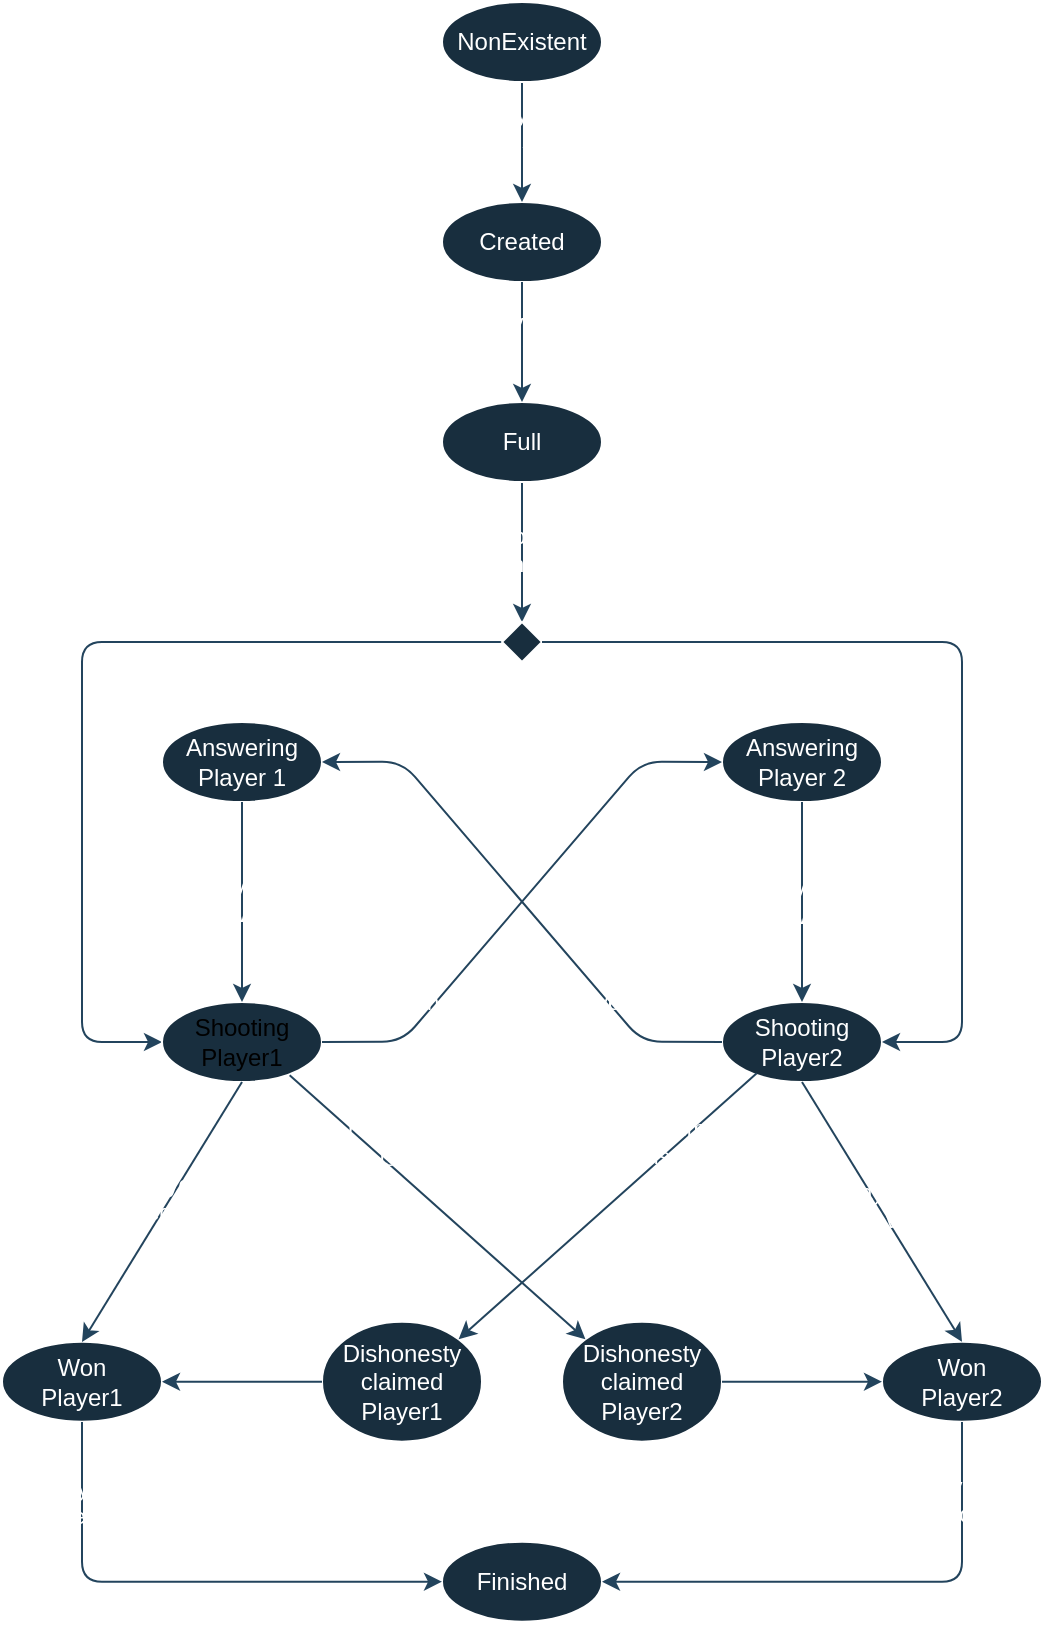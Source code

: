 <mxfile version="26.2.15">
  <diagram id="bRoZ7jveFpCwDbsLdUjf" name="Page-1">
    <mxGraphModel dx="784" dy="1771" grid="1" gridSize="10" guides="1" tooltips="1" connect="1" arrows="1" fold="1" page="1" pageScale="1" pageWidth="850" pageHeight="1100" background="light-dark(#FFFFFF,#FFFFFF)" math="0" shadow="0" adaptiveColors="auto">
      <root>
        <mxCell id="0" />
        <mxCell id="1" parent="0" />
        <mxCell id="3" value="Created" style="ellipse;whiteSpace=wrap;html=1;labelBackgroundColor=none;fillColor=#182E3E;strokeColor=#FFFFFF;fontColor=#FFFFFF;" parent="1" vertex="1">
          <mxGeometry x="580" y="-160.0" width="80" height="40" as="geometry" />
        </mxCell>
        <mxCell id="9" style="edgeStyle=none;html=1;entryX=0;entryY=0.5;entryDx=0;entryDy=0;exitX=0;exitY=0.5;exitDx=0;exitDy=0;labelBackgroundColor=none;fontColor=default;strokeColor=#23445D;" parent="1" source="61" target="8" edge="1">
          <mxGeometry relative="1" as="geometry">
            <Array as="points">
              <mxPoint x="400" y="60" />
              <mxPoint x="400" y="260" />
            </Array>
          </mxGeometry>
        </mxCell>
        <mxCell id="62" style="edgeStyle=none;html=1;exitX=0.5;exitY=1;exitDx=0;exitDy=0;entryX=0.5;entryY=0;entryDx=0;entryDy=0;labelBackgroundColor=none;fontColor=default;strokeColor=#23445D;" parent="1" source="5" target="61" edge="1">
          <mxGeometry relative="1" as="geometry" />
        </mxCell>
        <mxCell id="63" value="Both players&lt;div&gt;submit their board&lt;/div&gt;" style="edgeLabel;html=1;align=center;verticalAlign=middle;resizable=0;points=[];labelBackgroundColor=none;fontColor=#FFFFFF;" parent="62" vertex="1" connectable="0">
          <mxGeometry x="-0.039" relative="1" as="geometry">
            <mxPoint as="offset" />
          </mxGeometry>
        </mxCell>
        <mxCell id="5" value="Full" style="ellipse;whiteSpace=wrap;html=1;labelBackgroundColor=none;fillColor=#182E3E;strokeColor=#FFFFFF;fontColor=#FFFFFF;" parent="1" vertex="1">
          <mxGeometry x="580" y="-60.0" width="80" height="40" as="geometry" />
        </mxCell>
        <mxCell id="6" style="edgeStyle=none;html=1;labelBackgroundColor=none;fontColor=default;strokeColor=#23445D;" parent="1" source="3" target="5" edge="1">
          <mxGeometry relative="1" as="geometry" />
        </mxCell>
        <mxCell id="7" value="Player 2&lt;div&gt;joins room&lt;/div&gt;" style="edgeLabel;html=1;align=center;verticalAlign=middle;resizable=0;points=[];labelBackgroundColor=none;fontColor=#FFFFFF;" parent="6" vertex="1" connectable="0">
          <mxGeometry x="-0.124" y="-1" relative="1" as="geometry">
            <mxPoint as="offset" />
          </mxGeometry>
        </mxCell>
        <mxCell id="8" value="&lt;font style=&quot;color: light-dark(rgb(0, 0, 0), rgb(0, 0, 0));&quot;&gt;Shooting&lt;/font&gt;&lt;div&gt;&lt;font style=&quot;color: light-dark(rgb(0, 0, 0), rgb(0, 0, 0));&quot;&gt;Player1&lt;/font&gt;&lt;/div&gt;" style="ellipse;whiteSpace=wrap;html=1;labelBackgroundColor=none;fillColor=#182E3E;strokeColor=#FFFFFF;fontColor=#FFFFFF;" parent="1" vertex="1">
          <mxGeometry x="440" y="240.0" width="80" height="40" as="geometry" />
        </mxCell>
        <mxCell id="11" value="Answering&lt;div&gt;Player 1&lt;/div&gt;" style="ellipse;whiteSpace=wrap;html=1;labelBackgroundColor=none;fillColor=#182E3E;strokeColor=#FFFFFF;fontColor=#FFFFFF;" parent="1" vertex="1">
          <mxGeometry x="440" y="100.0" width="80" height="40" as="geometry" />
        </mxCell>
        <mxCell id="12" value="Answering&lt;div&gt;Player 2&lt;/div&gt;" style="ellipse;whiteSpace=wrap;html=1;labelBackgroundColor=none;fillColor=#182E3E;strokeColor=#FFFFFF;fontColor=#FFFFFF;" parent="1" vertex="1">
          <mxGeometry x="720" y="100.0" width="80" height="40" as="geometry" />
        </mxCell>
        <mxCell id="13" value="Shooting&lt;div&gt;Player2&lt;/div&gt;" style="ellipse;whiteSpace=wrap;html=1;labelBackgroundColor=none;fillColor=#182E3E;strokeColor=#FFFFFF;fontColor=#FFFFFF;" parent="1" vertex="1">
          <mxGeometry x="720" y="240.0" width="80" height="40" as="geometry" />
        </mxCell>
        <mxCell id="24" value="Dishonesty&lt;div&gt;claimed&lt;div&gt;Player2&lt;/div&gt;&lt;/div&gt;" style="ellipse;whiteSpace=wrap;html=1;labelBackgroundColor=none;fillColor=#182E3E;strokeColor=#FFFFFF;fontColor=#FFFFFF;" parent="1" vertex="1">
          <mxGeometry x="640" y="399.84" width="80" height="60" as="geometry" />
        </mxCell>
        <mxCell id="25" value="Dishonesty&lt;div&gt;claimed&lt;div&gt;Player1&lt;/div&gt;&lt;/div&gt;" style="ellipse;whiteSpace=wrap;html=1;labelBackgroundColor=none;fillColor=#182E3E;strokeColor=#FFFFFF;fontColor=#FFFFFF;" parent="1" vertex="1">
          <mxGeometry x="520" y="399.84" width="80" height="60" as="geometry" />
        </mxCell>
        <mxCell id="26" value="" style="endArrow=classic;html=1;exitX=0.798;exitY=0.916;exitDx=0;exitDy=0;entryX=0;entryY=0;entryDx=0;entryDy=0;exitPerimeter=0;labelBackgroundColor=none;fontColor=default;strokeColor=#23445D;" parent="1" source="8" target="24" edge="1">
          <mxGeometry width="50" height="50" relative="1" as="geometry">
            <mxPoint x="570" y="302.84" as="sourcePoint" />
            <mxPoint x="620" y="352.84" as="targetPoint" />
          </mxGeometry>
        </mxCell>
        <mxCell id="27" value="Player 1 claims that&lt;div&gt;Player 2 is cheating&lt;/div&gt;" style="edgeLabel;html=1;align=center;verticalAlign=middle;resizable=0;points=[];labelBackgroundColor=none;fontColor=#FFFFFF;" parent="26" vertex="1" connectable="0">
          <mxGeometry x="-0.639" y="2" relative="1" as="geometry">
            <mxPoint x="21" y="12" as="offset" />
          </mxGeometry>
        </mxCell>
        <mxCell id="28" value="" style="endArrow=classic;html=1;entryX=1;entryY=0;entryDx=0;entryDy=0;exitX=0.217;exitY=0.892;exitDx=0;exitDy=0;exitPerimeter=0;labelBackgroundColor=none;fontColor=default;strokeColor=#23445D;" parent="1" source="13" target="25" edge="1">
          <mxGeometry width="50" height="50" relative="1" as="geometry">
            <mxPoint x="732" y="270" as="sourcePoint" />
            <mxPoint x="744" y="342.84" as="targetPoint" />
          </mxGeometry>
        </mxCell>
        <mxCell id="29" value="Player 2 claims that&lt;div&gt;Player 1 is cheating&lt;/div&gt;" style="edgeLabel;html=1;align=center;verticalAlign=middle;resizable=0;points=[];labelBackgroundColor=none;fontColor=#FFFFFF;" parent="28" vertex="1" connectable="0">
          <mxGeometry x="-0.639" y="2" relative="1" as="geometry">
            <mxPoint x="-22" y="9" as="offset" />
          </mxGeometry>
        </mxCell>
        <mxCell id="30" value="" style="endArrow=classic;html=1;exitX=0.5;exitY=1;exitDx=0;exitDy=0;labelBackgroundColor=none;fontColor=default;strokeColor=#23445D;" parent="1" source="11" edge="1">
          <mxGeometry width="50" height="50" relative="1" as="geometry">
            <mxPoint x="570" y="242.84" as="sourcePoint" />
            <mxPoint x="480" y="240" as="targetPoint" />
          </mxGeometry>
        </mxCell>
        <mxCell id="31" value="Player 1&lt;div&gt;answers&lt;/div&gt;" style="edgeLabel;html=1;align=center;verticalAlign=middle;resizable=0;points=[];labelBackgroundColor=none;fontColor=#FFFFFF;" parent="30" vertex="1" connectable="0">
          <mxGeometry x="-0.021" relative="1" as="geometry">
            <mxPoint as="offset" />
          </mxGeometry>
        </mxCell>
        <mxCell id="32" value="" style="endArrow=classic;html=1;labelBackgroundColor=none;fontColor=default;strokeColor=#23445D;" parent="1" edge="1">
          <mxGeometry width="50" height="50" relative="1" as="geometry">
            <mxPoint x="760" y="140" as="sourcePoint" />
            <mxPoint x="760" y="240" as="targetPoint" />
          </mxGeometry>
        </mxCell>
        <mxCell id="33" value="Player 2&lt;div&gt;answers&lt;/div&gt;" style="edgeLabel;html=1;align=center;verticalAlign=middle;resizable=0;points=[];fontSize=11;labelBackgroundColor=none;fontColor=#FFFFFF;" parent="32" vertex="1" connectable="0">
          <mxGeometry x="-0.0" relative="1" as="geometry">
            <mxPoint as="offset" />
          </mxGeometry>
        </mxCell>
        <mxCell id="34" value="" style="endArrow=classic;html=1;exitX=1;exitY=0.5;exitDx=0;exitDy=0;entryX=0;entryY=0.5;entryDx=0;entryDy=0;labelBackgroundColor=none;fontColor=default;strokeColor=#23445D;" parent="1" source="8" target="12" edge="1">
          <mxGeometry width="50" height="50" relative="1" as="geometry">
            <mxPoint x="630" y="199.84" as="sourcePoint" />
            <mxPoint x="680" y="249.84" as="targetPoint" />
            <Array as="points">
              <mxPoint x="560" y="259.84" />
              <mxPoint x="680" y="119.84" />
            </Array>
          </mxGeometry>
        </mxCell>
        <mxCell id="35" value="Player 1 shoots" style="edgeLabel;html=1;align=center;verticalAlign=middle;resizable=0;points=[];labelBackgroundColor=none;fontColor=#FFFFFF;" parent="34" vertex="1" connectable="0">
          <mxGeometry x="-0.344" relative="1" as="geometry">
            <mxPoint x="-30" y="15" as="offset" />
          </mxGeometry>
        </mxCell>
        <mxCell id="37" value="" style="endArrow=classic;html=1;exitX=0;exitY=0.5;exitDx=0;exitDy=0;entryX=1;entryY=0.5;entryDx=0;entryDy=0;labelBackgroundColor=none;fontColor=default;strokeColor=#23445D;" parent="1" source="13" target="11" edge="1">
          <mxGeometry width="50" height="50" relative="1" as="geometry">
            <mxPoint x="630" y="199.84" as="sourcePoint" />
            <mxPoint x="680" y="249.84" as="targetPoint" />
            <Array as="points">
              <mxPoint x="680" y="259.84" />
              <mxPoint x="560" y="119.84" />
            </Array>
          </mxGeometry>
        </mxCell>
        <mxCell id="38" value="Player 2 shoots" style="edgeLabel;html=1;align=center;verticalAlign=middle;resizable=0;points=[];labelBackgroundColor=none;fontColor=#FFFFFF;" parent="37" vertex="1" connectable="0">
          <mxGeometry x="-0.537" y="1" relative="1" as="geometry">
            <mxPoint x="13" y="-5" as="offset" />
          </mxGeometry>
        </mxCell>
        <mxCell id="39" value="Won&lt;div&gt;Player1&lt;/div&gt;" style="ellipse;whiteSpace=wrap;html=1;labelBackgroundColor=none;fillColor=#182E3E;strokeColor=#FFFFFF;fontColor=#FFFFFF;" parent="1" vertex="1">
          <mxGeometry x="360" y="409.84" width="80" height="40" as="geometry" />
        </mxCell>
        <mxCell id="40" value="Won&lt;div&gt;Player2&lt;/div&gt;" style="ellipse;whiteSpace=wrap;html=1;labelBackgroundColor=none;fillColor=#182E3E;strokeColor=#FFFFFF;fontColor=#FFFFFF;" parent="1" vertex="1">
          <mxGeometry x="800" y="409.84" width="80" height="40" as="geometry" />
        </mxCell>
        <mxCell id="41" value="" style="endArrow=classic;html=1;exitX=0.5;exitY=1;exitDx=0;exitDy=0;labelBackgroundColor=none;fontColor=default;strokeColor=#23445D;" parent="1" source="8" edge="1">
          <mxGeometry width="50" height="50" relative="1" as="geometry">
            <mxPoint x="560" y="219.84" as="sourcePoint" />
            <mxPoint x="400" y="410" as="targetPoint" />
          </mxGeometry>
        </mxCell>
        <mxCell id="43" value="Player1&lt;div&gt;proved victory&lt;/div&gt;" style="edgeLabel;html=1;align=center;verticalAlign=middle;resizable=0;points=[];labelBackgroundColor=none;fontColor=#FFFFFF;" parent="41" vertex="1" connectable="0">
          <mxGeometry x="-0.113" relative="1" as="geometry">
            <mxPoint as="offset" />
          </mxGeometry>
        </mxCell>
        <mxCell id="42" value="" style="endArrow=classic;html=1;exitX=0.5;exitY=1;exitDx=0;exitDy=0;entryX=0.5;entryY=0;entryDx=0;entryDy=0;labelBackgroundColor=none;fontColor=default;strokeColor=#23445D;" parent="1" source="13" target="40" edge="1">
          <mxGeometry width="50" height="50" relative="1" as="geometry">
            <mxPoint x="560" y="219.84" as="sourcePoint" />
            <mxPoint x="610" y="269.84" as="targetPoint" />
          </mxGeometry>
        </mxCell>
        <mxCell id="44" value="Player 2&lt;div&gt;proved victory&lt;/div&gt;" style="edgeLabel;html=1;align=center;verticalAlign=middle;resizable=0;points=[];labelBackgroundColor=none;fontColor=#FFFFFF;" parent="42" vertex="1" connectable="0">
          <mxGeometry x="-0.041" relative="1" as="geometry">
            <mxPoint as="offset" />
          </mxGeometry>
        </mxCell>
        <mxCell id="45" value="" style="endArrow=classic;html=1;exitX=0;exitY=0.5;exitDx=0;exitDy=0;entryX=1;entryY=0.5;entryDx=0;entryDy=0;labelBackgroundColor=none;fontColor=default;strokeColor=#23445D;" parent="1" source="25" target="39" edge="1">
          <mxGeometry width="50" height="50" relative="1" as="geometry">
            <mxPoint x="560" y="229.84" as="sourcePoint" />
            <mxPoint x="610" y="279.84" as="targetPoint" />
          </mxGeometry>
        </mxCell>
        <mxCell id="46" value="Player1&lt;div&gt;proved honesty&lt;/div&gt;" style="edgeLabel;html=1;align=center;verticalAlign=middle;resizable=0;points=[];labelBackgroundColor=none;fontColor=#FFFFFF;" parent="45" vertex="1" connectable="0">
          <mxGeometry x="0.15" relative="1" as="geometry">
            <mxPoint x="6" y="20" as="offset" />
          </mxGeometry>
        </mxCell>
        <mxCell id="47" value="" style="endArrow=classic;html=1;exitX=1;exitY=0.5;exitDx=0;exitDy=0;entryX=0;entryY=0.5;entryDx=0;entryDy=0;labelBackgroundColor=none;fontColor=default;strokeColor=#23445D;" parent="1" source="24" target="40" edge="1">
          <mxGeometry width="50" height="50" relative="1" as="geometry">
            <mxPoint x="590" y="259.84" as="sourcePoint" />
            <mxPoint x="640" y="309.84" as="targetPoint" />
          </mxGeometry>
        </mxCell>
        <mxCell id="48" value="Player2&lt;div&gt;proved honesty&lt;/div&gt;" style="edgeLabel;html=1;align=center;verticalAlign=middle;resizable=0;points=[];labelBackgroundColor=none;fontColor=#FFFFFF;" parent="47" vertex="1" connectable="0">
          <mxGeometry x="-0.083" y="-1" relative="1" as="geometry">
            <mxPoint x="-1" y="19" as="offset" />
          </mxGeometry>
        </mxCell>
        <mxCell id="54" value="Finished" style="ellipse;whiteSpace=wrap;html=1;labelBackgroundColor=none;fillColor=#182E3E;strokeColor=#FFFFFF;fontColor=#FFFFFF;" parent="1" vertex="1">
          <mxGeometry x="580" y="509.84" width="80" height="40" as="geometry" />
        </mxCell>
        <mxCell id="55" value="" style="endArrow=classic;html=1;entryX=0;entryY=0.5;entryDx=0;entryDy=0;labelBackgroundColor=none;fontColor=default;strokeColor=#23445D;" parent="1" target="54" edge="1">
          <mxGeometry width="50" height="50" relative="1" as="geometry">
            <mxPoint x="400" y="450" as="sourcePoint" />
            <mxPoint x="670" y="399.84" as="targetPoint" />
            <Array as="points">
              <mxPoint x="400" y="529.84" />
            </Array>
          </mxGeometry>
        </mxCell>
        <mxCell id="57" value="Player1&lt;div&gt;received prize&lt;/div&gt;" style="edgeLabel;html=1;align=center;verticalAlign=middle;resizable=0;points=[];labelBackgroundColor=none;fontColor=#FFFFFF;" parent="55" vertex="1" connectable="0">
          <mxGeometry x="-0.788" relative="1" as="geometry">
            <mxPoint y="12" as="offset" />
          </mxGeometry>
        </mxCell>
        <mxCell id="56" value="" style="endArrow=classic;html=1;entryX=1;entryY=0.5;entryDx=0;entryDy=0;labelBackgroundColor=none;fontColor=default;strokeColor=#23445D;" parent="1" target="54" edge="1">
          <mxGeometry width="50" height="50" relative="1" as="geometry">
            <mxPoint x="840" y="450" as="sourcePoint" />
            <mxPoint x="670" y="399.84" as="targetPoint" />
            <Array as="points">
              <mxPoint x="840" y="529.84" />
            </Array>
          </mxGeometry>
        </mxCell>
        <mxCell id="58" value="Player2&lt;div&gt;received prize&lt;/div&gt;" style="edgeLabel;html=1;align=center;verticalAlign=middle;resizable=0;points=[];labelBackgroundColor=none;fontColor=#FFFFFF;" parent="56" vertex="1" connectable="0">
          <mxGeometry x="-0.705" y="-3" relative="1" as="geometry">
            <mxPoint as="offset" />
          </mxGeometry>
        </mxCell>
        <mxCell id="61" value="" style="rhombus;whiteSpace=wrap;html=1;labelBackgroundColor=none;fillColor=#182E3E;strokeColor=#FFFFFF;fontColor=#FFFFFF;" parent="1" vertex="1">
          <mxGeometry x="610" y="50" width="20" height="20" as="geometry" />
        </mxCell>
        <mxCell id="64" value="" style="endArrow=classic;html=1;exitX=1;exitY=0.5;exitDx=0;exitDy=0;entryX=1;entryY=0.5;entryDx=0;entryDy=0;labelBackgroundColor=none;fontColor=default;strokeColor=#23445D;" parent="1" source="61" target="13" edge="1">
          <mxGeometry width="50" height="50" relative="1" as="geometry">
            <mxPoint x="580" y="140" as="sourcePoint" />
            <mxPoint x="630" y="90" as="targetPoint" />
            <Array as="points">
              <mxPoint x="840" y="60" />
              <mxPoint x="840" y="260" />
            </Array>
          </mxGeometry>
        </mxCell>
        <mxCell id="66" style="edgeStyle=none;html=1;exitX=0.5;exitY=1;exitDx=0;exitDy=0;entryX=0.5;entryY=0;entryDx=0;entryDy=0;labelBackgroundColor=none;fontColor=default;strokeColor=#23445D;" parent="1" source="65" target="3" edge="1">
          <mxGeometry relative="1" as="geometry" />
        </mxCell>
        <mxCell id="67" value="Player 1&lt;div&gt;creates room&lt;/div&gt;" style="edgeLabel;html=1;align=center;verticalAlign=middle;resizable=0;points=[];labelBackgroundColor=none;fontColor=#FFFFFF;" parent="66" vertex="1" connectable="0">
          <mxGeometry x="-0.241" y="1" relative="1" as="geometry">
            <mxPoint as="offset" />
          </mxGeometry>
        </mxCell>
        <mxCell id="65" value="NonExistent" style="ellipse;whiteSpace=wrap;html=1;labelBackgroundColor=none;fillColor=#182E3E;strokeColor=#FFFFFF;fontColor=#FFFFFF;" parent="1" vertex="1">
          <mxGeometry x="580" y="-260.0" width="80" height="40" as="geometry" />
        </mxCell>
      </root>
    </mxGraphModel>
  </diagram>
</mxfile>
